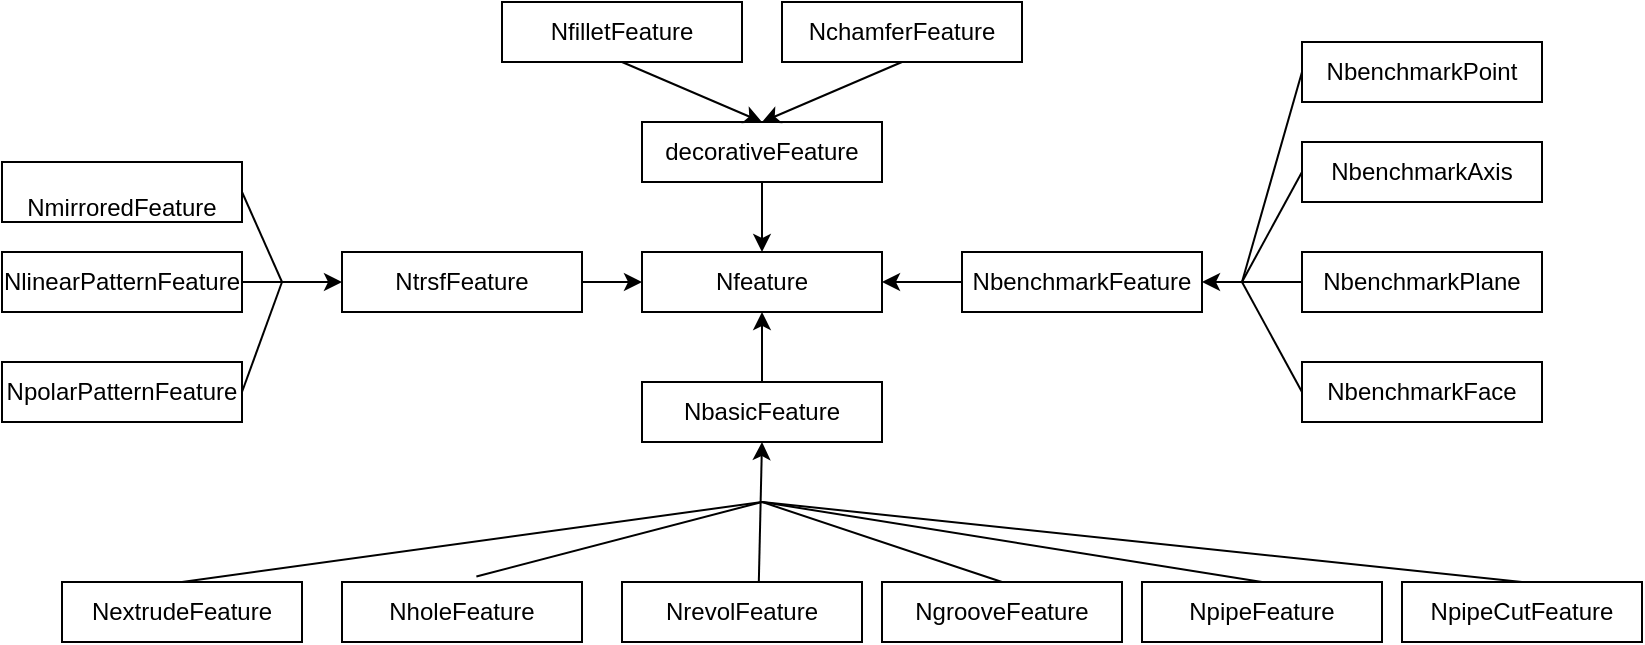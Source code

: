 <mxfile version="20.8.23" type="github">
  <diagram name="第 1 页" id="J5cBy82KKG9MpTDDHno_">
    <mxGraphModel dx="1050" dy="580" grid="1" gridSize="10" guides="1" tooltips="1" connect="1" arrows="1" fold="1" page="1" pageScale="1" pageWidth="827" pageHeight="1169" math="0" shadow="0">
      <root>
        <mxCell id="0" />
        <mxCell id="1" parent="0" />
        <mxCell id="NfT5GLsqq3mqycxA2HGa-1" value="NlinearPatternFeature" style="rounded=0;whiteSpace=wrap;html=1;" vertex="1" parent="1">
          <mxGeometry x="140" y="315" width="120" height="30" as="geometry" />
        </mxCell>
        <mxCell id="NfT5GLsqq3mqycxA2HGa-21" value="NextrudeFeature" style="rounded=0;whiteSpace=wrap;html=1;" vertex="1" parent="1">
          <mxGeometry x="170" y="480" width="120" height="30" as="geometry" />
        </mxCell>
        <mxCell id="NfT5GLsqq3mqycxA2HGa-22" value="NholeFeature" style="rounded=0;whiteSpace=wrap;html=1;" vertex="1" parent="1">
          <mxGeometry x="310" y="480" width="120" height="30" as="geometry" />
        </mxCell>
        <mxCell id="NfT5GLsqq3mqycxA2HGa-23" value="NrevolFeature" style="rounded=0;whiteSpace=wrap;html=1;" vertex="1" parent="1">
          <mxGeometry x="450" y="480" width="120" height="30" as="geometry" />
        </mxCell>
        <mxCell id="NfT5GLsqq3mqycxA2HGa-24" value="NgrooveFeature" style="rounded=0;whiteSpace=wrap;html=1;" vertex="1" parent="1">
          <mxGeometry x="580" y="480" width="120" height="30" as="geometry" />
        </mxCell>
        <mxCell id="NfT5GLsqq3mqycxA2HGa-25" value="NpipeFeature" style="rounded=0;whiteSpace=wrap;html=1;" vertex="1" parent="1">
          <mxGeometry x="710" y="480" width="120" height="30" as="geometry" />
        </mxCell>
        <mxCell id="NfT5GLsqq3mqycxA2HGa-26" value="NpipeCutFeature" style="rounded=0;whiteSpace=wrap;html=1;" vertex="1" parent="1">
          <mxGeometry x="840" y="480" width="120" height="30" as="geometry" />
        </mxCell>
        <mxCell id="NfT5GLsqq3mqycxA2HGa-27" value="NbasicFeature" style="rounded=0;whiteSpace=wrap;html=1;" vertex="1" parent="1">
          <mxGeometry x="460" y="380" width="120" height="30" as="geometry" />
        </mxCell>
        <mxCell id="NfT5GLsqq3mqycxA2HGa-28" value="" style="endArrow=classic;html=1;rounded=0;exitX=0.57;exitY=0.013;exitDx=0;exitDy=0;exitPerimeter=0;entryX=0.5;entryY=1;entryDx=0;entryDy=0;" edge="1" parent="1" source="NfT5GLsqq3mqycxA2HGa-23" target="NfT5GLsqq3mqycxA2HGa-27">
          <mxGeometry width="50" height="50" relative="1" as="geometry">
            <mxPoint x="560" y="320" as="sourcePoint" />
            <mxPoint x="610" y="270" as="targetPoint" />
          </mxGeometry>
        </mxCell>
        <mxCell id="NfT5GLsqq3mqycxA2HGa-35" value="" style="endArrow=none;html=1;rounded=0;exitX=0.5;exitY=0;exitDx=0;exitDy=0;" edge="1" parent="1" source="NfT5GLsqq3mqycxA2HGa-21">
          <mxGeometry width="50" height="50" relative="1" as="geometry">
            <mxPoint x="560" y="320" as="sourcePoint" />
            <mxPoint x="520" y="440" as="targetPoint" />
          </mxGeometry>
        </mxCell>
        <mxCell id="NfT5GLsqq3mqycxA2HGa-36" value="" style="endArrow=none;html=1;rounded=0;exitX=0.5;exitY=0;exitDx=0;exitDy=0;" edge="1" parent="1" source="NfT5GLsqq3mqycxA2HGa-24">
          <mxGeometry width="50" height="50" relative="1" as="geometry">
            <mxPoint x="560" y="320" as="sourcePoint" />
            <mxPoint x="520" y="440" as="targetPoint" />
          </mxGeometry>
        </mxCell>
        <mxCell id="NfT5GLsqq3mqycxA2HGa-37" value="" style="endArrow=none;html=1;rounded=0;exitX=0.56;exitY=-0.093;exitDx=0;exitDy=0;exitPerimeter=0;" edge="1" parent="1" source="NfT5GLsqq3mqycxA2HGa-22">
          <mxGeometry width="50" height="50" relative="1" as="geometry">
            <mxPoint x="560" y="320" as="sourcePoint" />
            <mxPoint x="520" y="440" as="targetPoint" />
          </mxGeometry>
        </mxCell>
        <mxCell id="NfT5GLsqq3mqycxA2HGa-38" value="" style="endArrow=none;html=1;rounded=0;entryX=0.5;entryY=0;entryDx=0;entryDy=0;" edge="1" parent="1" target="NfT5GLsqq3mqycxA2HGa-26">
          <mxGeometry width="50" height="50" relative="1" as="geometry">
            <mxPoint x="520" y="440" as="sourcePoint" />
            <mxPoint x="610" y="270" as="targetPoint" />
          </mxGeometry>
        </mxCell>
        <mxCell id="NfT5GLsqq3mqycxA2HGa-39" value="" style="endArrow=none;html=1;rounded=0;exitX=0.5;exitY=0;exitDx=0;exitDy=0;" edge="1" parent="1" source="NfT5GLsqq3mqycxA2HGa-25">
          <mxGeometry width="50" height="50" relative="1" as="geometry">
            <mxPoint x="560" y="320" as="sourcePoint" />
            <mxPoint x="520" y="440" as="targetPoint" />
          </mxGeometry>
        </mxCell>
        <mxCell id="NfT5GLsqq3mqycxA2HGa-40" value="NbenchmarkFeature" style="rounded=0;whiteSpace=wrap;html=1;" vertex="1" parent="1">
          <mxGeometry x="620" y="315" width="120" height="30" as="geometry" />
        </mxCell>
        <mxCell id="NfT5GLsqq3mqycxA2HGa-41" value="NbenchmarkPoint" style="rounded=0;whiteSpace=wrap;html=1;" vertex="1" parent="1">
          <mxGeometry x="790" y="210" width="120" height="30" as="geometry" />
        </mxCell>
        <mxCell id="NfT5GLsqq3mqycxA2HGa-42" value="NbenchmarkAxis" style="rounded=0;whiteSpace=wrap;html=1;" vertex="1" parent="1">
          <mxGeometry x="790" y="260" width="120" height="30" as="geometry" />
        </mxCell>
        <mxCell id="NfT5GLsqq3mqycxA2HGa-43" value="NbenchmarkFace" style="rounded=0;whiteSpace=wrap;html=1;" vertex="1" parent="1">
          <mxGeometry x="790" y="370" width="120" height="30" as="geometry" />
        </mxCell>
        <mxCell id="NfT5GLsqq3mqycxA2HGa-44" value="NbenchmarkPlane" style="rounded=0;whiteSpace=wrap;html=1;" vertex="1" parent="1">
          <mxGeometry x="790" y="315" width="120" height="30" as="geometry" />
        </mxCell>
        <mxCell id="NfT5GLsqq3mqycxA2HGa-45" value="Nfeature" style="rounded=0;whiteSpace=wrap;html=1;" vertex="1" parent="1">
          <mxGeometry x="460" y="315" width="120" height="30" as="geometry" />
        </mxCell>
        <mxCell id="NfT5GLsqq3mqycxA2HGa-46" value="decorativeFeature" style="rounded=0;whiteSpace=wrap;html=1;" vertex="1" parent="1">
          <mxGeometry x="460" y="250" width="120" height="30" as="geometry" />
        </mxCell>
        <mxCell id="NfT5GLsqq3mqycxA2HGa-47" value="NfilletFeature" style="rounded=0;whiteSpace=wrap;html=1;" vertex="1" parent="1">
          <mxGeometry x="390" y="190" width="120" height="30" as="geometry" />
        </mxCell>
        <mxCell id="NfT5GLsqq3mqycxA2HGa-48" value="NchamferFeature" style="rounded=0;whiteSpace=wrap;html=1;" vertex="1" parent="1">
          <mxGeometry x="530" y="190" width="120" height="30" as="geometry" />
        </mxCell>
        <mxCell id="NfT5GLsqq3mqycxA2HGa-49" value="NtrsfFeature" style="rounded=0;whiteSpace=wrap;html=1;" vertex="1" parent="1">
          <mxGeometry x="310" y="315" width="120" height="30" as="geometry" />
        </mxCell>
        <mxCell id="NfT5GLsqq3mqycxA2HGa-50" value="&lt;br style=&quot;border-color: var(--border-color);&quot;&gt;NmirroredFeature" style="rounded=0;whiteSpace=wrap;html=1;" vertex="1" parent="1">
          <mxGeometry x="140" y="270" width="120" height="30" as="geometry" />
        </mxCell>
        <mxCell id="NfT5GLsqq3mqycxA2HGa-51" value="NpolarPatternFeature" style="rounded=0;whiteSpace=wrap;html=1;" vertex="1" parent="1">
          <mxGeometry x="140" y="370" width="120" height="30" as="geometry" />
        </mxCell>
        <mxCell id="NfT5GLsqq3mqycxA2HGa-52" value="" style="endArrow=classic;html=1;rounded=0;exitX=0.5;exitY=0;exitDx=0;exitDy=0;entryX=0.5;entryY=1;entryDx=0;entryDy=0;" edge="1" parent="1" source="NfT5GLsqq3mqycxA2HGa-27" target="NfT5GLsqq3mqycxA2HGa-45">
          <mxGeometry width="50" height="50" relative="1" as="geometry">
            <mxPoint x="570" y="320" as="sourcePoint" />
            <mxPoint x="620" y="270" as="targetPoint" />
          </mxGeometry>
        </mxCell>
        <mxCell id="NfT5GLsqq3mqycxA2HGa-53" value="" style="endArrow=classic;html=1;rounded=0;exitX=1;exitY=0.5;exitDx=0;exitDy=0;entryX=0;entryY=0.5;entryDx=0;entryDy=0;" edge="1" parent="1" source="NfT5GLsqq3mqycxA2HGa-49" target="NfT5GLsqq3mqycxA2HGa-45">
          <mxGeometry width="50" height="50" relative="1" as="geometry">
            <mxPoint x="570" y="320" as="sourcePoint" />
            <mxPoint x="620" y="270" as="targetPoint" />
          </mxGeometry>
        </mxCell>
        <mxCell id="NfT5GLsqq3mqycxA2HGa-54" value="" style="endArrow=classic;html=1;rounded=0;exitX=0;exitY=0.5;exitDx=0;exitDy=0;entryX=1;entryY=0.5;entryDx=0;entryDy=0;" edge="1" parent="1" source="NfT5GLsqq3mqycxA2HGa-40" target="NfT5GLsqq3mqycxA2HGa-45">
          <mxGeometry width="50" height="50" relative="1" as="geometry">
            <mxPoint x="570" y="320" as="sourcePoint" />
            <mxPoint x="620" y="270" as="targetPoint" />
          </mxGeometry>
        </mxCell>
        <mxCell id="NfT5GLsqq3mqycxA2HGa-55" value="" style="endArrow=classic;html=1;rounded=0;exitX=0;exitY=0.5;exitDx=0;exitDy=0;entryX=1;entryY=0.5;entryDx=0;entryDy=0;" edge="1" parent="1" source="NfT5GLsqq3mqycxA2HGa-44" target="NfT5GLsqq3mqycxA2HGa-40">
          <mxGeometry width="50" height="50" relative="1" as="geometry">
            <mxPoint x="570" y="320" as="sourcePoint" />
            <mxPoint x="620" y="270" as="targetPoint" />
          </mxGeometry>
        </mxCell>
        <mxCell id="NfT5GLsqq3mqycxA2HGa-56" value="" style="endArrow=classic;html=1;rounded=0;exitX=1;exitY=0.5;exitDx=0;exitDy=0;entryX=0;entryY=0.5;entryDx=0;entryDy=0;" edge="1" parent="1" source="NfT5GLsqq3mqycxA2HGa-1" target="NfT5GLsqq3mqycxA2HGa-49">
          <mxGeometry width="50" height="50" relative="1" as="geometry">
            <mxPoint x="570" y="320" as="sourcePoint" />
            <mxPoint x="620" y="270" as="targetPoint" />
          </mxGeometry>
        </mxCell>
        <mxCell id="NfT5GLsqq3mqycxA2HGa-57" value="" style="endArrow=classic;html=1;rounded=0;exitX=0.5;exitY=1;exitDx=0;exitDy=0;entryX=0.5;entryY=0;entryDx=0;entryDy=0;" edge="1" parent="1" source="NfT5GLsqq3mqycxA2HGa-46" target="NfT5GLsqq3mqycxA2HGa-45">
          <mxGeometry width="50" height="50" relative="1" as="geometry">
            <mxPoint x="570" y="320" as="sourcePoint" />
            <mxPoint x="620" y="270" as="targetPoint" />
          </mxGeometry>
        </mxCell>
        <mxCell id="NfT5GLsqq3mqycxA2HGa-58" value="" style="endArrow=classic;html=1;rounded=0;exitX=0.5;exitY=1;exitDx=0;exitDy=0;entryX=0.5;entryY=0;entryDx=0;entryDy=0;" edge="1" parent="1" source="NfT5GLsqq3mqycxA2HGa-48" target="NfT5GLsqq3mqycxA2HGa-46">
          <mxGeometry width="50" height="50" relative="1" as="geometry">
            <mxPoint x="570" y="320" as="sourcePoint" />
            <mxPoint x="620" y="270" as="targetPoint" />
          </mxGeometry>
        </mxCell>
        <mxCell id="NfT5GLsqq3mqycxA2HGa-59" value="" style="endArrow=classic;html=1;rounded=0;exitX=0.5;exitY=1;exitDx=0;exitDy=0;entryX=0.5;entryY=0;entryDx=0;entryDy=0;" edge="1" parent="1" source="NfT5GLsqq3mqycxA2HGa-47" target="NfT5GLsqq3mqycxA2HGa-46">
          <mxGeometry width="50" height="50" relative="1" as="geometry">
            <mxPoint x="570" y="320" as="sourcePoint" />
            <mxPoint x="620" y="270" as="targetPoint" />
          </mxGeometry>
        </mxCell>
        <mxCell id="NfT5GLsqq3mqycxA2HGa-64" value="" style="endArrow=none;html=1;rounded=0;exitX=1;exitY=0.5;exitDx=0;exitDy=0;" edge="1" parent="1" source="NfT5GLsqq3mqycxA2HGa-51">
          <mxGeometry width="50" height="50" relative="1" as="geometry">
            <mxPoint x="570" y="320" as="sourcePoint" />
            <mxPoint x="280" y="330" as="targetPoint" />
          </mxGeometry>
        </mxCell>
        <mxCell id="NfT5GLsqq3mqycxA2HGa-67" value="" style="endArrow=none;html=1;rounded=0;entryX=0;entryY=0.5;entryDx=0;entryDy=0;" edge="1" parent="1" target="NfT5GLsqq3mqycxA2HGa-41">
          <mxGeometry width="50" height="50" relative="1" as="geometry">
            <mxPoint x="760" y="330" as="sourcePoint" />
            <mxPoint x="620" y="270" as="targetPoint" />
          </mxGeometry>
        </mxCell>
        <mxCell id="NfT5GLsqq3mqycxA2HGa-68" value="" style="endArrow=none;html=1;rounded=0;entryX=0;entryY=0.5;entryDx=0;entryDy=0;" edge="1" parent="1" target="NfT5GLsqq3mqycxA2HGa-42">
          <mxGeometry width="50" height="50" relative="1" as="geometry">
            <mxPoint x="760" y="330" as="sourcePoint" />
            <mxPoint x="620" y="270" as="targetPoint" />
          </mxGeometry>
        </mxCell>
        <mxCell id="NfT5GLsqq3mqycxA2HGa-69" value="" style="endArrow=none;html=1;rounded=0;entryX=0;entryY=0.5;entryDx=0;entryDy=0;" edge="1" parent="1" target="NfT5GLsqq3mqycxA2HGa-43">
          <mxGeometry width="50" height="50" relative="1" as="geometry">
            <mxPoint x="760" y="330" as="sourcePoint" />
            <mxPoint x="620" y="270" as="targetPoint" />
          </mxGeometry>
        </mxCell>
        <mxCell id="NfT5GLsqq3mqycxA2HGa-72" value="" style="endArrow=none;html=1;rounded=0;exitX=1;exitY=0.5;exitDx=0;exitDy=0;" edge="1" parent="1" source="NfT5GLsqq3mqycxA2HGa-50">
          <mxGeometry width="50" height="50" relative="1" as="geometry">
            <mxPoint x="570" y="320" as="sourcePoint" />
            <mxPoint x="280" y="330" as="targetPoint" />
          </mxGeometry>
        </mxCell>
      </root>
    </mxGraphModel>
  </diagram>
</mxfile>
